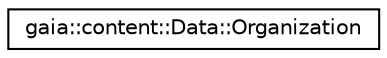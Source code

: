 digraph G
{
  edge [fontname="Helvetica",fontsize="10",labelfontname="Helvetica",labelfontsize="10"];
  node [fontname="Helvetica",fontsize="10",shape=record];
  rankdir=LR;
  Node1 [label="gaia::content::Data::Organization",height=0.2,width=0.4,color="black", fillcolor="white", style="filled",URL="$dc/d8a/classgaia_1_1content_1_1_data_1_1_organization.html",tooltip="A data kind representing an organization."];
}
